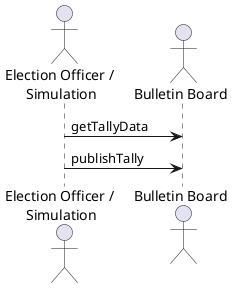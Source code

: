 @startuml
actor "Election Officer / \nSimulation" as eo
actor "Bulletin Board" as bb

eo -> bb : getTallyData
eo -> bb : publishTally

@enduml